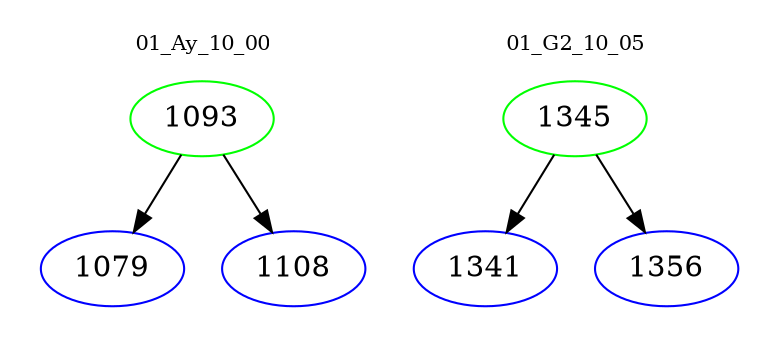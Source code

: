 digraph{
subgraph cluster_0 {
color = white
label = "01_Ay_10_00";
fontsize=10;
T0_1093 [label="1093", color="green"]
T0_1093 -> T0_1079 [color="black"]
T0_1079 [label="1079", color="blue"]
T0_1093 -> T0_1108 [color="black"]
T0_1108 [label="1108", color="blue"]
}
subgraph cluster_1 {
color = white
label = "01_G2_10_05";
fontsize=10;
T1_1345 [label="1345", color="green"]
T1_1345 -> T1_1341 [color="black"]
T1_1341 [label="1341", color="blue"]
T1_1345 -> T1_1356 [color="black"]
T1_1356 [label="1356", color="blue"]
}
}
